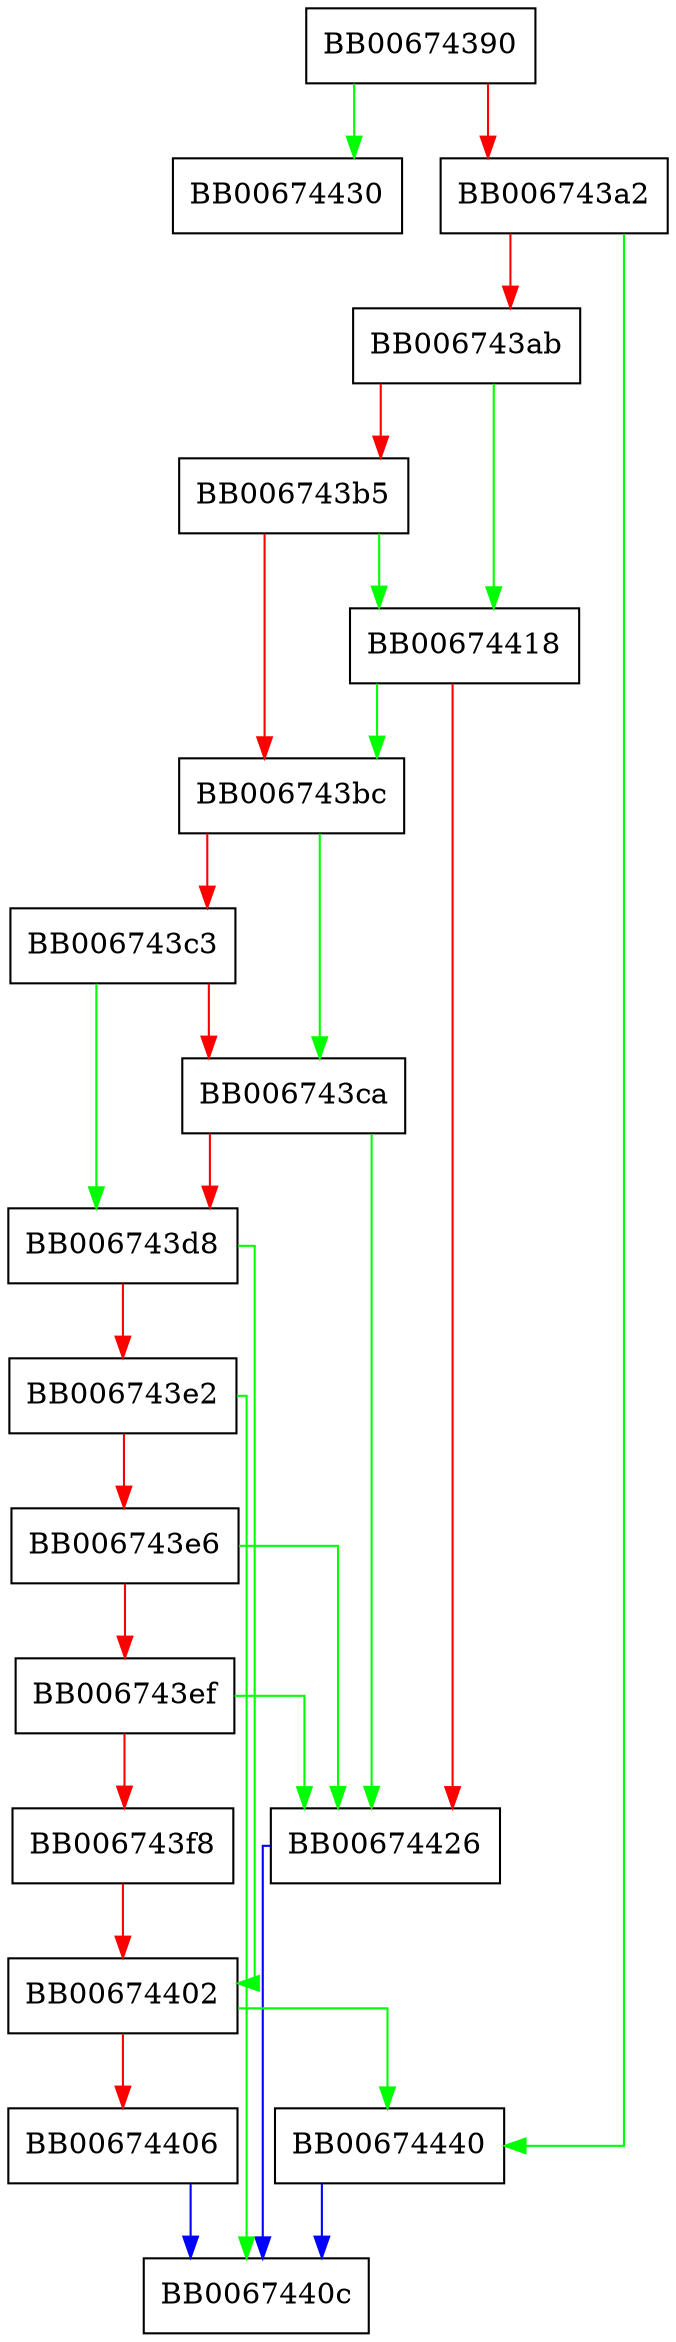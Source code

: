 digraph X509_NAME_cmp {
  node [shape="box"];
  graph [splines=ortho];
  BB00674390 -> BB00674430 [color="green"];
  BB00674390 -> BB006743a2 [color="red"];
  BB006743a2 -> BB00674440 [color="green"];
  BB006743a2 -> BB006743ab [color="red"];
  BB006743ab -> BB00674418 [color="green"];
  BB006743ab -> BB006743b5 [color="red"];
  BB006743b5 -> BB00674418 [color="green"];
  BB006743b5 -> BB006743bc [color="red"];
  BB006743bc -> BB006743ca [color="green"];
  BB006743bc -> BB006743c3 [color="red"];
  BB006743c3 -> BB006743d8 [color="green"];
  BB006743c3 -> BB006743ca [color="red"];
  BB006743ca -> BB00674426 [color="green"];
  BB006743ca -> BB006743d8 [color="red"];
  BB006743d8 -> BB00674402 [color="green"];
  BB006743d8 -> BB006743e2 [color="red"];
  BB006743e2 -> BB0067440c [color="green"];
  BB006743e2 -> BB006743e6 [color="red"];
  BB006743e6 -> BB00674426 [color="green"];
  BB006743e6 -> BB006743ef [color="red"];
  BB006743ef -> BB00674426 [color="green"];
  BB006743ef -> BB006743f8 [color="red"];
  BB006743f8 -> BB00674402 [color="red"];
  BB00674402 -> BB00674440 [color="green"];
  BB00674402 -> BB00674406 [color="red"];
  BB00674406 -> BB0067440c [color="blue"];
  BB00674418 -> BB006743bc [color="green"];
  BB00674418 -> BB00674426 [color="red"];
  BB00674426 -> BB0067440c [color="blue"];
  BB00674440 -> BB0067440c [color="blue"];
}